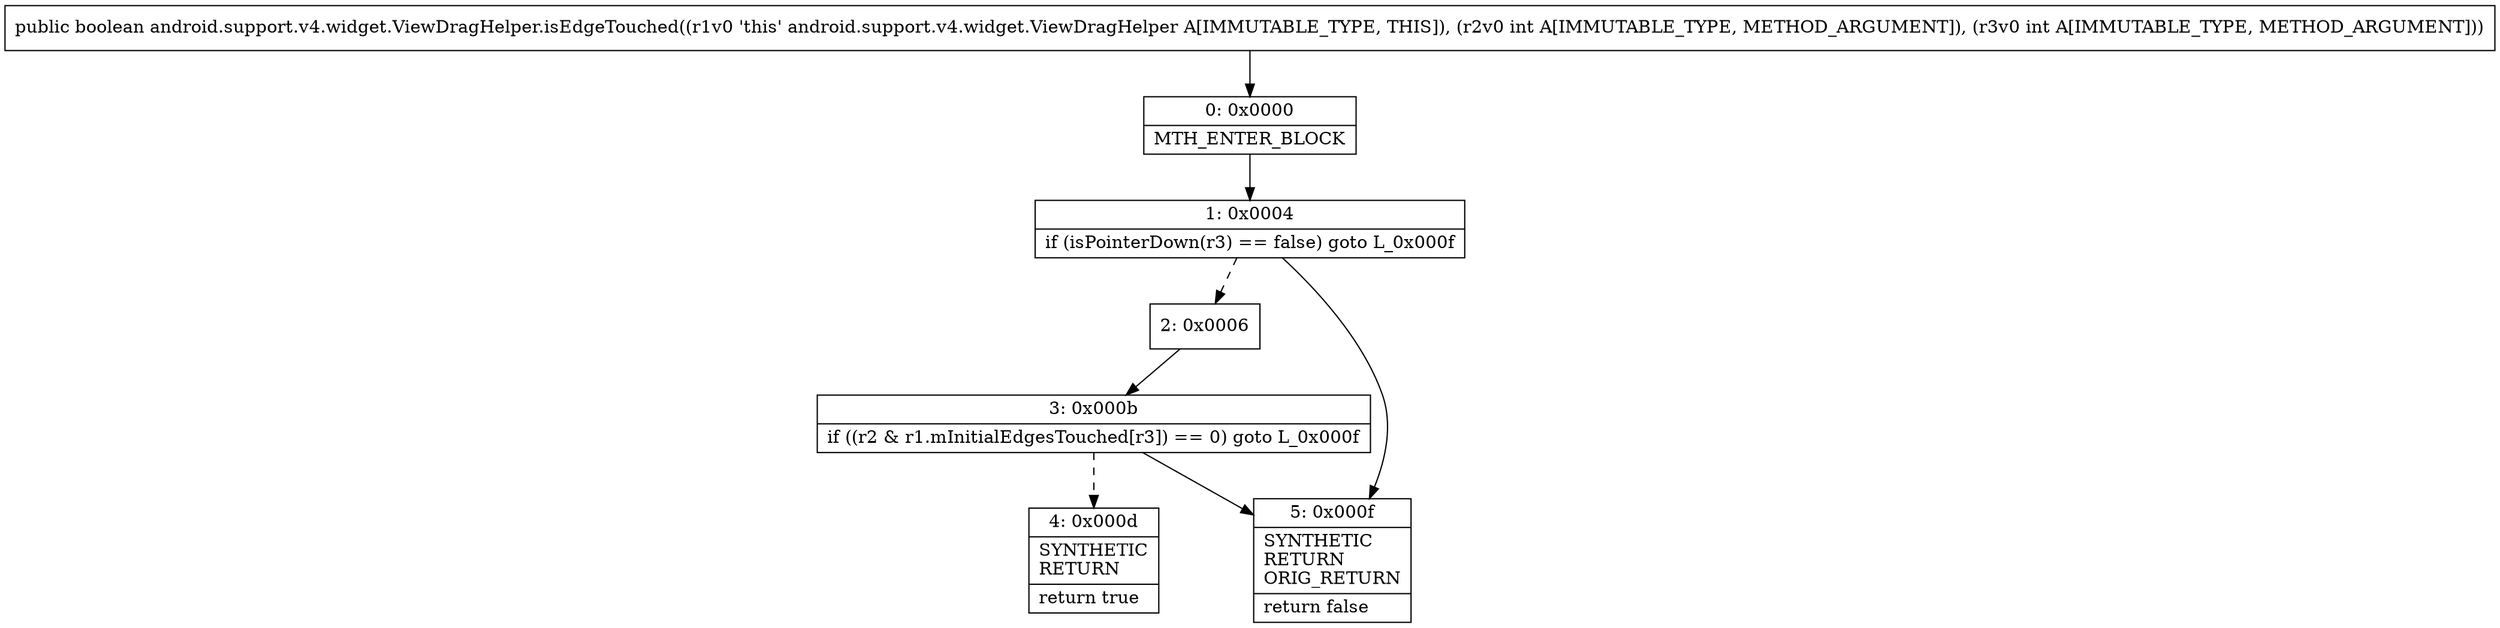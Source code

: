 digraph "CFG forandroid.support.v4.widget.ViewDragHelper.isEdgeTouched(II)Z" {
Node_0 [shape=record,label="{0\:\ 0x0000|MTH_ENTER_BLOCK\l}"];
Node_1 [shape=record,label="{1\:\ 0x0004|if (isPointerDown(r3) == false) goto L_0x000f\l}"];
Node_2 [shape=record,label="{2\:\ 0x0006}"];
Node_3 [shape=record,label="{3\:\ 0x000b|if ((r2 & r1.mInitialEdgesTouched[r3]) == 0) goto L_0x000f\l}"];
Node_4 [shape=record,label="{4\:\ 0x000d|SYNTHETIC\lRETURN\l|return true\l}"];
Node_5 [shape=record,label="{5\:\ 0x000f|SYNTHETIC\lRETURN\lORIG_RETURN\l|return false\l}"];
MethodNode[shape=record,label="{public boolean android.support.v4.widget.ViewDragHelper.isEdgeTouched((r1v0 'this' android.support.v4.widget.ViewDragHelper A[IMMUTABLE_TYPE, THIS]), (r2v0 int A[IMMUTABLE_TYPE, METHOD_ARGUMENT]), (r3v0 int A[IMMUTABLE_TYPE, METHOD_ARGUMENT])) }"];
MethodNode -> Node_0;
Node_0 -> Node_1;
Node_1 -> Node_2[style=dashed];
Node_1 -> Node_5;
Node_2 -> Node_3;
Node_3 -> Node_4[style=dashed];
Node_3 -> Node_5;
}

